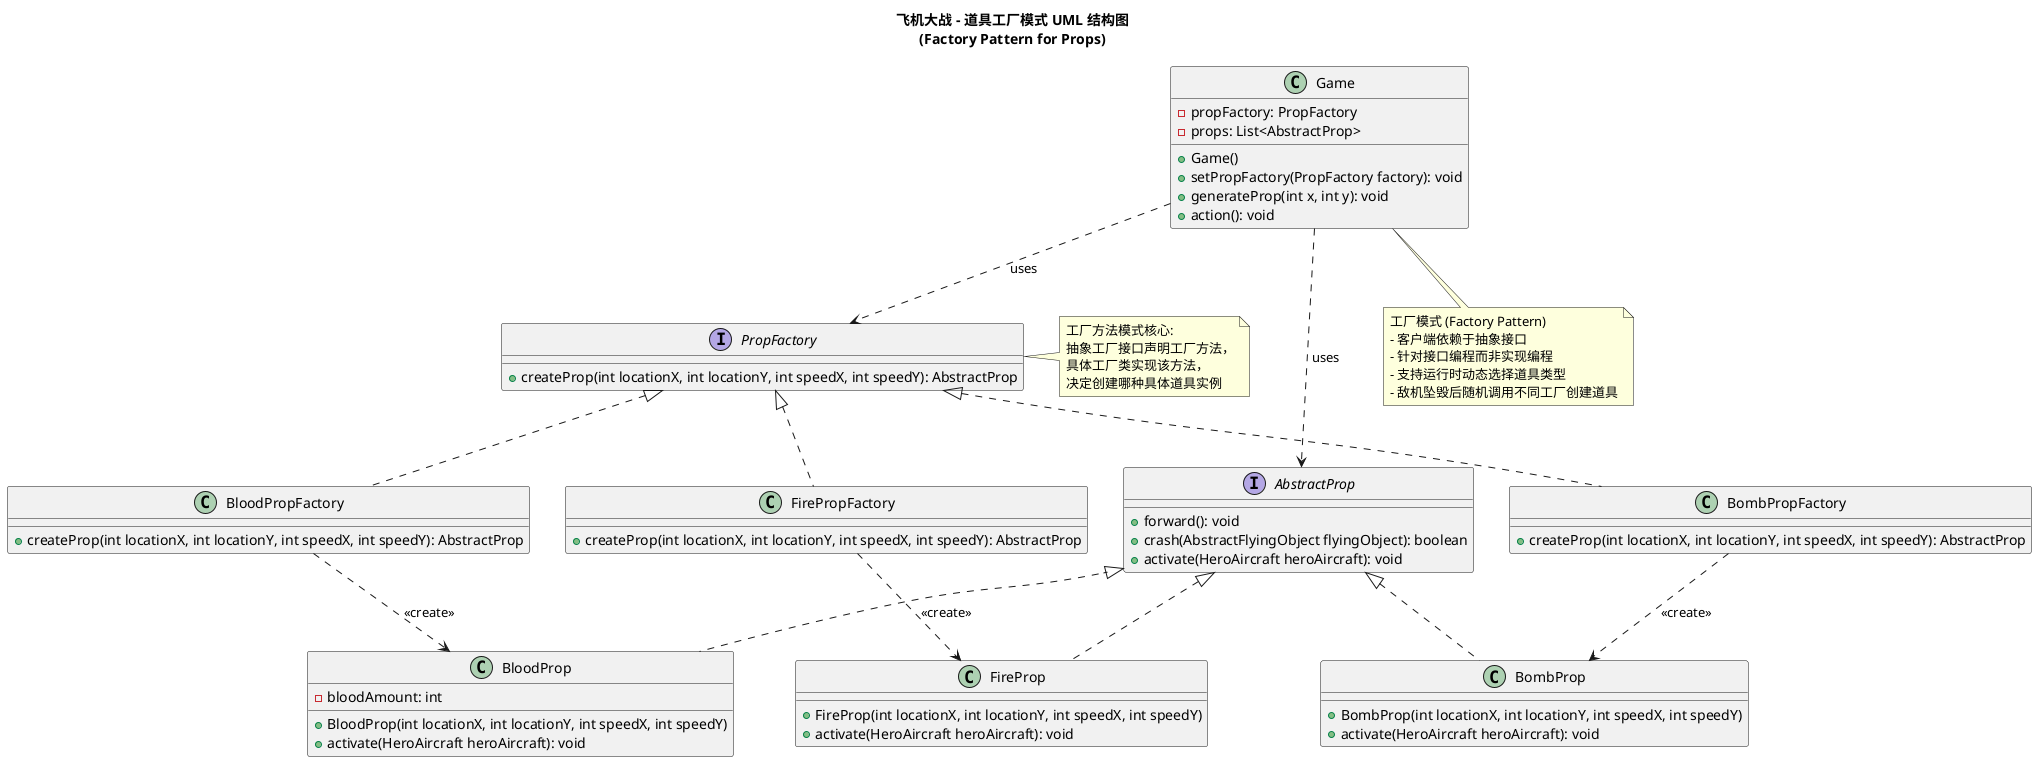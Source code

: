@startuml
'https://plantuml.com/class-diagram

title 飞机大战 - 道具工厂模式 UML 结构图\n(Factory Pattern for Props)

' 抽象产品接口
interface AbstractProp {
    + forward(): void
    + crash(AbstractFlyingObject flyingObject): boolean
    + activate(HeroAircraft heroAircraft): void
}

' 具体产品 - 加血道具
class BloodProp {
    - bloodAmount: int
    + BloodProp(int locationX, int locationY, int speedX, int speedY)
    + activate(HeroAircraft heroAircraft): void
}

' 具体产品 - 炸弹道具
class BombProp {
    + BombProp(int locationX, int locationY, int speedX, int speedY)
    + activate(HeroAircraft heroAircraft): void
}

' 具体产品 - 火力道具
class FireProp {
    + FireProp(int locationX, int locationY, int speedX, int speedY)
    + activate(HeroAircraft heroAircraft): void
}

' 抽象工厂接口
interface PropFactory {
    + createProp(int locationX, int locationY, int speedX, int speedY): AbstractProp
}

' 具体工厂 - 加血道具工厂
class BloodPropFactory {
    + createProp(int locationX, int locationY, int speedX, int speedY): AbstractProp
}

' 具体工厂 - 炸弹道具工厂
class BombPropFactory {
    + createProp(int locationX, int locationY, int speedX, int speedY): AbstractProp
}

' 具体工厂 - 火力道具工厂
class FirePropFactory {
    + createProp(int locationX, int locationY, int speedX, int speedY): AbstractProp
}

' 客户端
class Game {
    - propFactory: PropFactory
    - props: List<AbstractProp>
    + Game()
    + setPropFactory(PropFactory factory): void
    + generateProp(int x, int y): void
    + action(): void
}

' 实现关系：具体产品实现抽象产品接口
AbstractProp <|.. BloodProp
AbstractProp <|.. BombProp
AbstractProp <|.. FireProp

' 实现关系：具体工厂实现抽象工厂接口
PropFactory <|.. BloodPropFactory
PropFactory <|.. BombPropFactory
PropFactory <|.. FirePropFactory

' 依赖关系：客户端依赖于接口
Game ..> PropFactory : uses
Game ..> AbstractProp : uses

' 创建关系：工厂创建产品
BloodPropFactory ..> BloodProp : <<create>>
BombPropFactory ..> BombProp : <<create>>
FirePropFactory ..> FireProp : <<create>>

note right of PropFactory
    工厂方法模式核心:
    抽象工厂接口声明工厂方法，
    具体工厂类实现该方法，
    决定创建哪种具体道具实例
end note

note bottom of Game
    工厂模式 (Factory Pattern)
    - 客户端依赖于抽象接口
    - 针对接口编程而非实现编程
    - 支持运行时动态选择道具类型
    - 敌机坠毁后随机调用不同工厂创建道具
end note

@enduml
